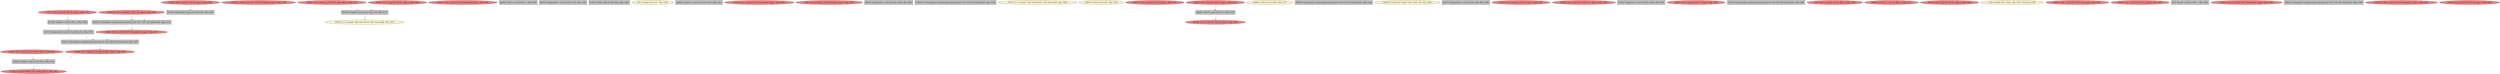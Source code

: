 
digraph G {


node1831 [fillcolor=lightcoral,label="[33/42]  %49 = load i32*, i32** %arrayidx41, align 8, !dbg !1397",shape=ellipse,style=filled ]
node1830 [fillcolor=lightcoral,label="[35/40]  %51 = load i32, i32* %arrayidx44, align 4, !dbg !1397",shape=ellipse,style=filled ]
node1828 [fillcolor=lightcoral,label="[106/107]  %38 = load i32*, i32** %arrayidx30, align 8, !dbg !1383",shape=ellipse,style=filled ]
node1826 [fillcolor=lemonchiffon,label="[52/53]  br i1 %cmp24, label %for.body25, label %for.end48, !dbg !1373",shape=ellipse,style=filled ]
node1825 [fillcolor=lightcoral,label="[62/63]  %35 = load i32, i32* %hsize.addr, align 4, !dbg !1380",shape=ellipse,style=filled ]
node1824 [fillcolor=grey,label="[64/65]  %sub = sub i32 %39, 1, !dbg !1387",shape=rectangle,style=filled ]
node1827 [fillcolor=lightcoral,label="[104/105]  %47 = load i32**, i32*** %b, align 8, !dbg !1397",shape=ellipse,style=filled ]
node1823 [fillcolor=grey,label="[92/93]  %idxprom29 = zext i32 %37 to i64, !dbg !1383",shape=rectangle,style=filled ]
node1821 [fillcolor=grey,label="[10/11]  %add = add i32 %45, %40, !dbg !1391",shape=rectangle,style=filled ]
node1816 [fillcolor=lemonchiffon,label="[6/7]  br label %for.inc37, !dbg !1392",shape=ellipse,style=filled ]
node1819 [fillcolor=grey,label="[84/85]  %cmp27 = icmp ult i32 %34, %35, !dbg !1381",shape=rectangle,style=filled ]
node1815 [fillcolor=lightcoral,label="[12/13]  %45 = load i32, i32* %arrayidx36, align 4, !dbg !1391",shape=ellipse,style=filled ]
node1820 [fillcolor=lightcoral,label="[8/9]  store i32 %add, i32* %arrayidx36, align 4, !dbg !1391",shape=ellipse,style=filled ]
node1790 [fillcolor=grey,label="[75/76]  %sub42 = sub i32 %50, 1, !dbg !1400",shape=rectangle,style=filled ]
node1788 [fillcolor=grey,label="[66/67]  %idxprom31 = zext i32 %sub to i64, !dbg !1383",shape=rectangle,style=filled ]
node1792 [fillcolor=grey,label="[100/101]  %arrayidx30 = getelementptr inbounds i32*, i32** %36, i64 %idxprom29, !dbg !1383",shape=rectangle,style=filled ]
node1803 [fillcolor=lightcoral,label="[74/77]  %50 = load i32, i32* %j, align 4, !dbg !1399",shape=ellipse,style=filled ]
node1787 [fillcolor=grey,label="[32/43]  %arrayidx41 = getelementptr inbounds i32*, i32** %47, i64 %idxprom40, !dbg !1397",shape=rectangle,style=filled ]
node1805 [fillcolor=lightcoral,label="[37/38]  store i32 %add45, i32* %total, align 4, !dbg !1401",shape=ellipse,style=filled ]
node1784 [fillcolor=lemonchiffon,label="[70/71]  br i1 %cmp27, label %for.body28, label %for.end39, !dbg !1382",shape=ellipse,style=filled ]
node1779 [fillcolor=lightcoral,label="[50/55]  %33 = load i32, i32* %vsize.addr, align 4, !dbg !1371",shape=ellipse,style=filled ]
node1793 [fillcolor=lemonchiffon,label="[96/97]  br label %for.inc46, !dbg !1402",shape=ellipse,style=filled ]
node1786 [fillcolor=grey,label="[34/41]  %arrayidx44 = getelementptr inbounds i32, i32* %49, i64 %idxprom43, !dbg !1397",shape=rectangle,style=filled ]
node1791 [fillcolor=grey,label="[36/39]  %add45 = add i32 %52, %51, !dbg !1401",shape=rectangle,style=filled ]
node1789 [fillcolor=grey,label="[51/54]  %cmp24 = icmp ult i32 %32, %33, !dbg !1372",shape=rectangle,style=filled ]
node1780 [fillcolor=lightcoral,label="[56/57]  %34 = load i32, i32* %j, align 4, !dbg !1378",shape=ellipse,style=filled ]
node1822 [fillcolor=lightcoral,label="[82/83]  %53 = load i32, i32* %i, align 4, !dbg !1403",shape=ellipse,style=filled ]
node1818 [fillcolor=lightcoral,label="[47/48]  store i32 %inc47, i32* %i, align 4, !dbg !1403",shape=ellipse,style=filled ]
node1781 [fillcolor=lightcoral,label="[58/59]  %32 = load i32, i32* %i, align 4, !dbg !1369",shape=ellipse,style=filled ]
node1783 [fillcolor=lemonchiffon,label="[68/69]  br label %for.cond26, !dbg !1377",shape=ellipse,style=filled ]
node1794 [fillcolor=grey,label="[94/95]  %arrayidx32 = getelementptr inbounds i32, i32* %38, i64 %idxprom31, !dbg !1383",shape=rectangle,style=filled ]
node1795 [fillcolor=lemonchiffon,label="[98/99]  br label %for.cond23, !dbg !1404, !llvm.loop !1405",shape=ellipse,style=filled ]
node1798 [fillcolor=grey,label="[16/17]  %idxprom35 = zext i32 %44 to i64, !dbg !1388",shape=rectangle,style=filled ]
node1778 [fillcolor=grey,label="[31/44]  %idxprom40 = zext i32 %48 to i64, !dbg !1397",shape=rectangle,style=filled ]
node1800 [fillcolor=lightcoral,label="[18/19]  %44 = load i32, i32* %j, align 4, !dbg !1390",shape=ellipse,style=filled ]
node1807 [fillcolor=lightcoral,label="[88/89]  %41 = load i32**, i32*** %b, align 8, !dbg !1388",shape=ellipse,style=filled ]
node1785 [fillcolor=grey,label="[72/73]  %idxprom43 = zext i32 %sub42 to i64, !dbg !1397",shape=rectangle,style=filled ]
node1796 [fillcolor=grey,label="[46/49]  %inc47 = add i32 %53, 1, !dbg !1403",shape=rectangle,style=filled ]
node1797 [fillcolor=grey,label="[24/25]  %idxprom33 = zext i32 %42 to i64, !dbg !1388",shape=rectangle,style=filled ]
node1801 [fillcolor=lightcoral,label="[26/27]  %42 = load i32, i32* %i, align 4, !dbg !1389",shape=ellipse,style=filled ]
node1802 [fillcolor=grey,label="[14/15]  %arrayidx36 = getelementptr inbounds i32, i32* %43, i64 %idxprom35, !dbg !1388",shape=rectangle,style=filled ]
node1804 [fillcolor=lightcoral,label="[78/79]  %52 = load i32, i32* %total, align 4, !dbg !1401",shape=ellipse,style=filled ]
node1806 [fillcolor=lightcoral,label="[2/3]  %46 = load i32, i32* %j, align 4, !dbg !1393",shape=ellipse,style=filled ]
node1782 [fillcolor=lightcoral,label="[60/61]  store i32 1, i32* %j, align 4, !dbg !1374",shape=ellipse,style=filled ]
node1808 [fillcolor=lightcoral,label="[90/91]  %39 = load i32, i32* %j, align 4, !dbg !1386",shape=ellipse,style=filled ]
node1817 [fillcolor=lemonchiffon,label="[4/5]  br label %for.cond26, !dbg !1394, !llvm.loop !1395",shape=ellipse,style=filled ]
node1799 [fillcolor=lightcoral,label="[80/81]  %36 = load i32**, i32*** %b, align 8, !dbg !1383",shape=ellipse,style=filled ]
node1809 [fillcolor=lightcoral,label="[86/87]  %37 = load i32, i32* %i, align 4, !dbg !1385",shape=ellipse,style=filled ]
node1810 [fillcolor=grey,label="[0/1]  %inc38 = add i32 %46, 1, !dbg !1393",shape=rectangle,style=filled ]
node1811 [fillcolor=lightcoral,label="[30/45]  %48 = load i32, i32* %i, align 4, !dbg !1398",shape=ellipse,style=filled ]
node1814 [fillcolor=lightcoral,label="[22/23]  %43 = load i32*, i32** %arrayidx34, align 8, !dbg !1388",shape=ellipse,style=filled ]
node1812 [fillcolor=grey,label="[28/29]  %arrayidx34 = getelementptr inbounds i32*, i32** %41, i64 %idxprom33, !dbg !1388",shape=rectangle,style=filled ]
node1829 [fillcolor=lightcoral,label="[102/103]  %40 = load i32, i32* %arrayidx32, align 4, !dbg !1383",shape=ellipse,style=filled ]
node1813 [fillcolor=lightcoral,label="[20/21]  store i32 %inc38, i32* %j, align 4, !dbg !1393",shape=ellipse,style=filled ]

node1827->node1787 [style=dotted,color=forestgreen,label="T",fontcolor=forestgreen ]
node1778->node1787 [style=dotted,color=forestgreen,label="T",fontcolor=forestgreen ]
node1822->node1796 [style=dotted,color=forestgreen,label="T",fontcolor=forestgreen ]
node1789->node1826 [style=dotted,color=forestgreen,label="T",fontcolor=forestgreen ]
node1796->node1818 [style=dotted,color=forestgreen,label="T",fontcolor=forestgreen ]
node1804->node1791 [style=dotted,color=forestgreen,label="T",fontcolor=forestgreen ]
node1781->node1789 [style=dotted,color=forestgreen,label="T",fontcolor=forestgreen ]
node1803->node1790 [style=dotted,color=forestgreen,label="T",fontcolor=forestgreen ]
node1811->node1778 [style=dotted,color=forestgreen,label="T",fontcolor=forestgreen ]
node1830->node1791 [style=dotted,color=forestgreen,label="T",fontcolor=forestgreen ]
node1831->node1786 [style=dotted,color=forestgreen,label="T",fontcolor=forestgreen ]
node1787->node1831 [style=dotted,color=forestgreen,label="T",fontcolor=forestgreen ]
node1791->node1805 [style=dotted,color=forestgreen,label="T",fontcolor=forestgreen ]
node1790->node1785 [style=dotted,color=forestgreen,label="T",fontcolor=forestgreen ]
node1786->node1830 [style=dotted,color=forestgreen,label="T",fontcolor=forestgreen ]
node1779->node1789 [style=dotted,color=forestgreen,label="T",fontcolor=forestgreen ]
node1785->node1786 [style=dotted,color=forestgreen,label="T",fontcolor=forestgreen ]


}
